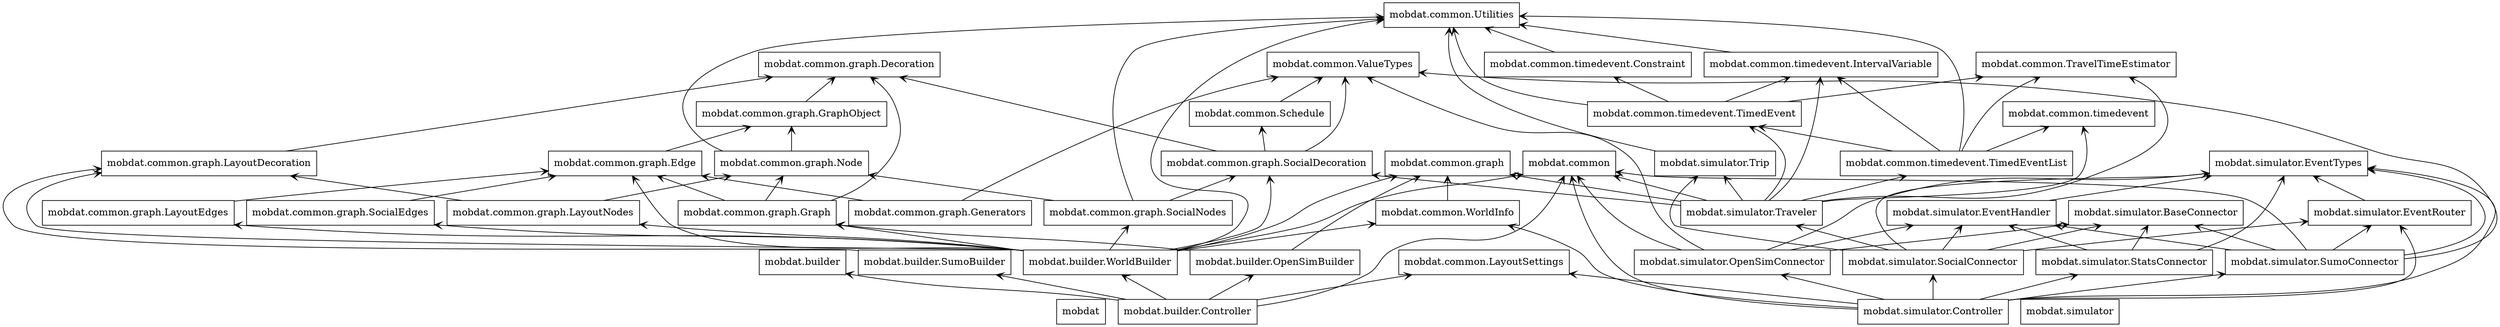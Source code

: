 digraph "packages_No_Name" {
charset="utf-8"
rankdir=BT
"0" [label="mobdat", shape="box"];
"1" [label="mobdat.builder", shape="box"];
"2" [label="mobdat.builder.Controller", shape="box"];
"3" [label="mobdat.builder.OpenSimBuilder", shape="box"];
"4" [label="mobdat.builder.SumoBuilder", shape="box"];
"5" [label="mobdat.builder.WorldBuilder", shape="box"];
"6" [label="mobdat.common", shape="box"];
"7" [label="mobdat.common.LayoutSettings", shape="box"];
"8" [label="mobdat.common.Schedule", shape="box"];
"9" [label="mobdat.common.TravelTimeEstimator", shape="box"];
"10" [label="mobdat.common.Utilities", shape="box"];
"11" [label="mobdat.common.ValueTypes", shape="box"];
"12" [label="mobdat.common.WorldInfo", shape="box"];
"13" [label="mobdat.common.graph", shape="box"];
"14" [label="mobdat.common.graph.Decoration", shape="box"];
"15" [label="mobdat.common.graph.Edge", shape="box"];
"16" [label="mobdat.common.graph.Generators", shape="box"];
"17" [label="mobdat.common.graph.Graph", shape="box"];
"18" [label="mobdat.common.graph.GraphObject", shape="box"];
"19" [label="mobdat.common.graph.LayoutDecoration", shape="box"];
"20" [label="mobdat.common.graph.LayoutEdges", shape="box"];
"21" [label="mobdat.common.graph.LayoutNodes", shape="box"];
"22" [label="mobdat.common.graph.Node", shape="box"];
"23" [label="mobdat.common.graph.SocialDecoration", shape="box"];
"24" [label="mobdat.common.graph.SocialEdges", shape="box"];
"25" [label="mobdat.common.graph.SocialNodes", shape="box"];
"26" [label="mobdat.common.timedevent", shape="box"];
"27" [label="mobdat.common.timedevent.Constraint", shape="box"];
"28" [label="mobdat.common.timedevent.IntervalVariable", shape="box"];
"29" [label="mobdat.common.timedevent.TimedEvent", shape="box"];
"30" [label="mobdat.common.timedevent.TimedEventList", shape="box"];
"31" [label="mobdat.simulator", shape="box"];
"32" [label="mobdat.simulator.BaseConnector", shape="box"];
"33" [label="mobdat.simulator.Controller", shape="box"];
"34" [label="mobdat.simulator.EventHandler", shape="box"];
"35" [label="mobdat.simulator.EventRouter", shape="box"];
"36" [label="mobdat.simulator.EventTypes", shape="box"];
"37" [label="mobdat.simulator.OpenSimConnector", shape="box"];
"38" [label="mobdat.simulator.SocialConnector", shape="box"];
"39" [label="mobdat.simulator.StatsConnector", shape="box"];
"40" [label="mobdat.simulator.SumoConnector", shape="box"];
"41" [label="mobdat.simulator.Traveler", shape="box"];
"42" [label="mobdat.simulator.Trip", shape="box"];
"2" -> "1" [arrowhead="open", arrowtail="none"];
"2" -> "3" [arrowhead="open", arrowtail="none"];
"2" -> "4" [arrowhead="open", arrowtail="none"];
"2" -> "5" [arrowhead="open", arrowtail="none"];
"2" -> "6" [arrowhead="open", arrowtail="none"];
"2" -> "7" [arrowhead="open", arrowtail="none"];
"3" -> "13" [arrowhead="open", arrowtail="none"];
"3" -> "17" [arrowhead="open", arrowtail="none"];
"4" -> "19" [arrowhead="open", arrowtail="none"];
"5" -> "6" [arrowhead="open", arrowtail="none"];
"5" -> "10" [arrowhead="open", arrowtail="none"];
"5" -> "12" [arrowhead="open", arrowtail="none"];
"5" -> "13" [arrowhead="open", arrowtail="none"];
"5" -> "15" [arrowhead="open", arrowtail="none"];
"5" -> "17" [arrowhead="open", arrowtail="none"];
"5" -> "19" [arrowhead="open", arrowtail="none"];
"5" -> "20" [arrowhead="open", arrowtail="none"];
"5" -> "21" [arrowhead="open", arrowtail="none"];
"5" -> "23" [arrowhead="open", arrowtail="none"];
"5" -> "24" [arrowhead="open", arrowtail="none"];
"5" -> "25" [arrowhead="open", arrowtail="none"];
"8" -> "11" [arrowhead="open", arrowtail="none"];
"12" -> "13" [arrowhead="open", arrowtail="none"];
"15" -> "18" [arrowhead="open", arrowtail="none"];
"16" -> "11" [arrowhead="open", arrowtail="none"];
"16" -> "15" [arrowhead="open", arrowtail="none"];
"17" -> "14" [arrowhead="open", arrowtail="none"];
"17" -> "15" [arrowhead="open", arrowtail="none"];
"17" -> "22" [arrowhead="open", arrowtail="none"];
"18" -> "14" [arrowhead="open", arrowtail="none"];
"19" -> "14" [arrowhead="open", arrowtail="none"];
"20" -> "15" [arrowhead="open", arrowtail="none"];
"21" -> "19" [arrowhead="open", arrowtail="none"];
"21" -> "22" [arrowhead="open", arrowtail="none"];
"22" -> "10" [arrowhead="open", arrowtail="none"];
"22" -> "18" [arrowhead="open", arrowtail="none"];
"23" -> "8" [arrowhead="open", arrowtail="none"];
"23" -> "11" [arrowhead="open", arrowtail="none"];
"23" -> "14" [arrowhead="open", arrowtail="none"];
"24" -> "15" [arrowhead="open", arrowtail="none"];
"25" -> "10" [arrowhead="open", arrowtail="none"];
"25" -> "22" [arrowhead="open", arrowtail="none"];
"25" -> "23" [arrowhead="open", arrowtail="none"];
"27" -> "10" [arrowhead="open", arrowtail="none"];
"28" -> "10" [arrowhead="open", arrowtail="none"];
"29" -> "9" [arrowhead="open", arrowtail="none"];
"29" -> "10" [arrowhead="open", arrowtail="none"];
"29" -> "27" [arrowhead="open", arrowtail="none"];
"29" -> "28" [arrowhead="open", arrowtail="none"];
"30" -> "9" [arrowhead="open", arrowtail="none"];
"30" -> "10" [arrowhead="open", arrowtail="none"];
"30" -> "26" [arrowhead="open", arrowtail="none"];
"30" -> "28" [arrowhead="open", arrowtail="none"];
"30" -> "29" [arrowhead="open", arrowtail="none"];
"33" -> "6" [arrowhead="open", arrowtail="none"];
"33" -> "7" [arrowhead="open", arrowtail="none"];
"33" -> "12" [arrowhead="open", arrowtail="none"];
"33" -> "35" [arrowhead="open", arrowtail="none"];
"33" -> "36" [arrowhead="open", arrowtail="none"];
"33" -> "37" [arrowhead="open", arrowtail="none"];
"33" -> "38" [arrowhead="open", arrowtail="none"];
"33" -> "39" [arrowhead="open", arrowtail="none"];
"33" -> "40" [arrowhead="open", arrowtail="none"];
"34" -> "36" [arrowhead="open", arrowtail="none"];
"35" -> "36" [arrowhead="open", arrowtail="none"];
"37" -> "6" [arrowhead="open", arrowtail="none"];
"37" -> "11" [arrowhead="open", arrowtail="none"];
"37" -> "32" [arrowhead="open", arrowtail="none"];
"37" -> "34" [arrowhead="open", arrowtail="none"];
"37" -> "36" [arrowhead="open", arrowtail="none"];
"38" -> "32" [arrowhead="open", arrowtail="none"];
"38" -> "34" [arrowhead="open", arrowtail="none"];
"38" -> "35" [arrowhead="open", arrowtail="none"];
"38" -> "36" [arrowhead="open", arrowtail="none"];
"38" -> "41" [arrowhead="open", arrowtail="none"];
"38" -> "42" [arrowhead="open", arrowtail="none"];
"39" -> "32" [arrowhead="open", arrowtail="none"];
"39" -> "34" [arrowhead="open", arrowtail="none"];
"39" -> "36" [arrowhead="open", arrowtail="none"];
"40" -> "6" [arrowhead="open", arrowtail="none"];
"40" -> "11" [arrowhead="open", arrowtail="none"];
"40" -> "32" [arrowhead="open", arrowtail="none"];
"40" -> "34" [arrowhead="open", arrowtail="none"];
"40" -> "35" [arrowhead="open", arrowtail="none"];
"40" -> "36" [arrowhead="open", arrowtail="none"];
"41" -> "6" [arrowhead="open", arrowtail="none"];
"41" -> "9" [arrowhead="open", arrowtail="none"];
"41" -> "13" [arrowhead="open", arrowtail="none"];
"41" -> "23" [arrowhead="open", arrowtail="none"];
"41" -> "26" [arrowhead="open", arrowtail="none"];
"41" -> "28" [arrowhead="open", arrowtail="none"];
"41" -> "29" [arrowhead="open", arrowtail="none"];
"41" -> "30" [arrowhead="open", arrowtail="none"];
"41" -> "42" [arrowhead="open", arrowtail="none"];
"42" -> "10" [arrowhead="open", arrowtail="none"];
}
